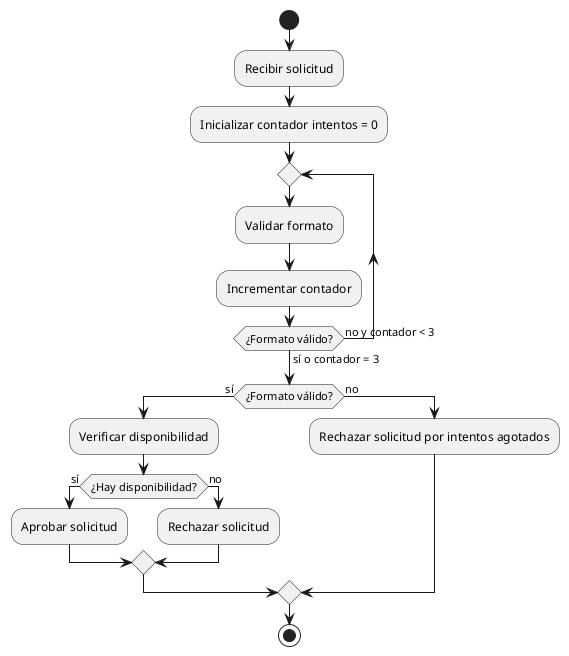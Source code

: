 @startuml
start
:Recibir solicitud;
:Inicializar contador intentos = 0;
repeat
  :Validar formato;
  :Incrementar contador;
repeat while (¿Formato válido?) is (no y contador < 3) not (sí o contador = 3)
if (¿Formato válido?) then (sí)
  :Verificar disponibilidad;
  if (¿Hay disponibilidad?) then (sí)
    :Aprobar solicitud;
  else (no)
    :Rechazar solicitud;
  endif
else (no)
  :Rechazar solicitud por intentos agotados;
endif
stop
@enduml